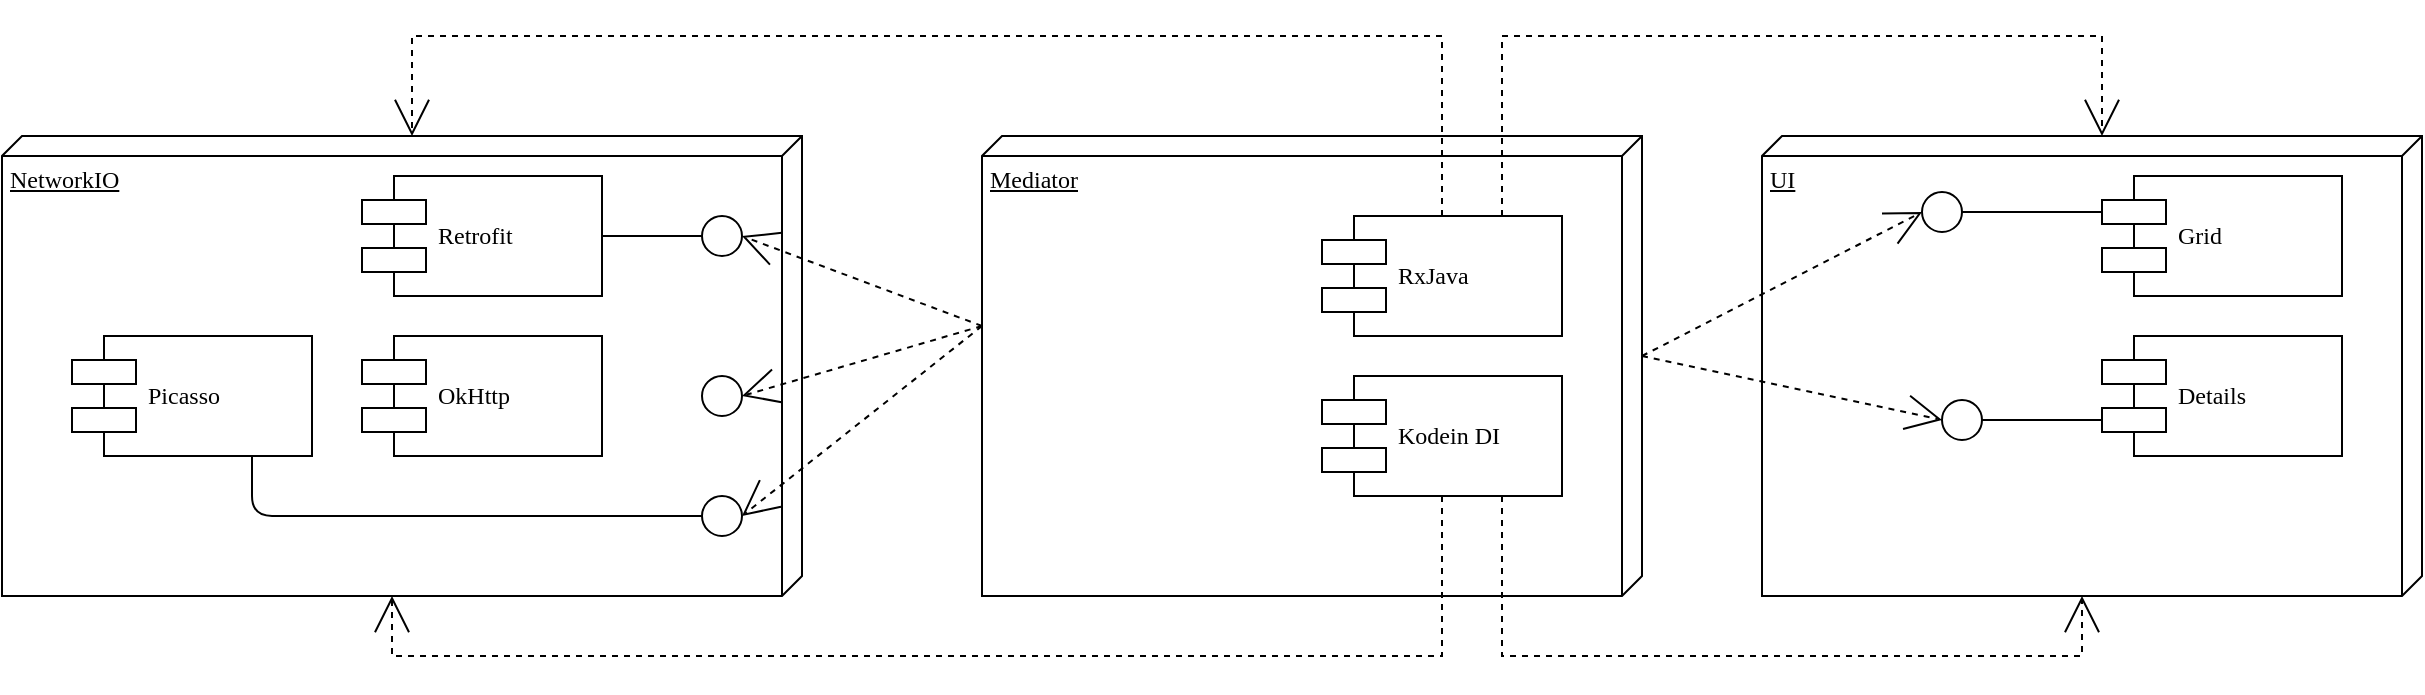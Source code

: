 <mxfile version="13.4.6" type="github">
  <diagram name="Page-1" id="5f0bae14-7c28-e335-631c-24af17079c00">
    <mxGraphModel dx="1383" dy="2215" grid="1" gridSize="10" guides="1" tooltips="1" connect="1" arrows="1" fold="1" page="1" pageScale="1" pageWidth="1100" pageHeight="850" background="#ffffff" math="0" shadow="0">
      <root>
        <mxCell id="0" />
        <mxCell id="1" parent="0" />
        <mxCell id="_MNJnkABUWx9unRuleEv-1" value="NetworkIO" style="verticalAlign=top;align=left;spacingTop=8;spacingLeft=2;spacingRight=12;shape=cube;size=10;direction=south;fontStyle=4;html=1;rounded=0;shadow=0;comic=0;labelBackgroundColor=none;strokeWidth=1;fontFamily=Verdana;fontSize=12" vertex="1" parent="1">
          <mxGeometry x="120" y="-340" width="400" height="230" as="geometry" />
        </mxCell>
        <mxCell id="_MNJnkABUWx9unRuleEv-2" value="Retrofit" style="shape=component;align=left;spacingLeft=36;rounded=0;shadow=0;comic=0;labelBackgroundColor=none;strokeWidth=1;fontFamily=Verdana;fontSize=12;html=1;" vertex="1" parent="1">
          <mxGeometry x="300" y="-320" width="120" height="60" as="geometry" />
        </mxCell>
        <mxCell id="_MNJnkABUWx9unRuleEv-3" value="OkHttp" style="shape=component;align=left;spacingLeft=36;rounded=0;shadow=0;comic=0;labelBackgroundColor=none;strokeWidth=1;fontFamily=Verdana;fontSize=12;html=1;" vertex="1" parent="1">
          <mxGeometry x="300" y="-240" width="120" height="60" as="geometry" />
        </mxCell>
        <mxCell id="_MNJnkABUWx9unRuleEv-5" value="Picasso" style="shape=component;align=left;spacingLeft=36;rounded=0;shadow=0;comic=0;labelBackgroundColor=none;strokeWidth=1;fontFamily=Verdana;fontSize=12;html=1;" vertex="1" parent="1">
          <mxGeometry x="155" y="-240" width="120" height="60" as="geometry" />
        </mxCell>
        <mxCell id="_MNJnkABUWx9unRuleEv-6" value="Mediator" style="verticalAlign=top;align=left;spacingTop=8;spacingLeft=2;spacingRight=12;shape=cube;size=10;direction=south;fontStyle=4;html=1;rounded=0;shadow=0;comic=0;labelBackgroundColor=none;strokeWidth=1;fontFamily=Verdana;fontSize=12" vertex="1" parent="1">
          <mxGeometry x="610" y="-340" width="330" height="230" as="geometry" />
        </mxCell>
        <mxCell id="_MNJnkABUWx9unRuleEv-7" value="RxJava" style="shape=component;align=left;spacingLeft=36;rounded=0;shadow=0;comic=0;labelBackgroundColor=none;strokeWidth=1;fontFamily=Verdana;fontSize=12;html=1;" vertex="1" parent="1">
          <mxGeometry x="780" y="-300" width="120" height="60" as="geometry" />
        </mxCell>
        <mxCell id="_MNJnkABUWx9unRuleEv-8" value="Kodein DI" style="shape=component;align=left;spacingLeft=36;rounded=0;shadow=0;comic=0;labelBackgroundColor=none;strokeWidth=1;fontFamily=Verdana;fontSize=12;html=1;" vertex="1" parent="1">
          <mxGeometry x="780" y="-220" width="120" height="60" as="geometry" />
        </mxCell>
        <mxCell id="_MNJnkABUWx9unRuleEv-9" value="" style="endArrow=none;html=1;entryX=1;entryY=0.5;entryDx=0;entryDy=0;exitX=0;exitY=0.5;exitDx=0;exitDy=0;" edge="1" parent="1" source="_MNJnkABUWx9unRuleEv-10" target="_MNJnkABUWx9unRuleEv-2">
          <mxGeometry width="50" height="50" relative="1" as="geometry">
            <mxPoint x="400" y="110" as="sourcePoint" />
            <mxPoint x="450" y="60" as="targetPoint" />
          </mxGeometry>
        </mxCell>
        <mxCell id="_MNJnkABUWx9unRuleEv-10" value="" style="ellipse;whiteSpace=wrap;html=1;rounded=0;shadow=0;comic=0;labelBackgroundColor=none;strokeWidth=1;fontFamily=Verdana;fontSize=12;align=center;" vertex="1" parent="1">
          <mxGeometry x="470" y="-300" width="20" height="20" as="geometry" />
        </mxCell>
        <mxCell id="_MNJnkABUWx9unRuleEv-12" value="" style="ellipse;whiteSpace=wrap;html=1;rounded=0;shadow=0;comic=0;labelBackgroundColor=none;strokeWidth=1;fontFamily=Verdana;fontSize=12;align=center;" vertex="1" parent="1">
          <mxGeometry x="470" y="-220" width="20" height="20" as="geometry" />
        </mxCell>
        <mxCell id="_MNJnkABUWx9unRuleEv-16" value="" style="ellipse;whiteSpace=wrap;html=1;rounded=0;shadow=0;comic=0;labelBackgroundColor=none;strokeWidth=1;fontFamily=Verdana;fontSize=12;align=center;" vertex="1" parent="1">
          <mxGeometry x="470" y="-160" width="20" height="20" as="geometry" />
        </mxCell>
        <mxCell id="_MNJnkABUWx9unRuleEv-19" style="edgeStyle=none;rounded=0;html=1;dashed=1;labelBackgroundColor=none;startArrow=none;startFill=0;startSize=8;endArrow=open;endFill=0;endSize=16;fontFamily=Verdana;fontSize=12;entryX=1;entryY=0.5;entryDx=0;entryDy=0;exitX=0;exitY=0;exitDx=95;exitDy=330;exitPerimeter=0;" edge="1" parent="1" source="_MNJnkABUWx9unRuleEv-6">
          <mxGeometry relative="1" as="geometry">
            <mxPoint x="494.399" y="470" as="sourcePoint" />
            <mxPoint x="490" y="-210.0" as="targetPoint" />
          </mxGeometry>
        </mxCell>
        <mxCell id="_MNJnkABUWx9unRuleEv-20" style="edgeStyle=none;rounded=0;html=1;dashed=1;labelBackgroundColor=none;startArrow=none;startFill=0;startSize=8;endArrow=open;endFill=0;endSize=16;fontFamily=Verdana;fontSize=12;entryX=1;entryY=0.5;entryDx=0;entryDy=0;exitX=0;exitY=0;exitDx=95;exitDy=330;exitPerimeter=0;" edge="1" parent="1" source="_MNJnkABUWx9unRuleEv-6" target="_MNJnkABUWx9unRuleEv-10">
          <mxGeometry relative="1" as="geometry">
            <mxPoint x="620" y="-235.0" as="sourcePoint" />
            <mxPoint x="500" y="-200.0" as="targetPoint" />
          </mxGeometry>
        </mxCell>
        <mxCell id="_MNJnkABUWx9unRuleEv-23" value="" style="endArrow=none;html=1;entryX=0.75;entryY=1;entryDx=0;entryDy=0;exitX=0;exitY=0.5;exitDx=0;exitDy=0;" edge="1" parent="1" source="_MNJnkABUWx9unRuleEv-16" target="_MNJnkABUWx9unRuleEv-5">
          <mxGeometry width="50" height="50" relative="1" as="geometry">
            <mxPoint x="400" y="110" as="sourcePoint" />
            <mxPoint x="450" y="60" as="targetPoint" />
            <Array as="points">
              <mxPoint x="245" y="-150" />
            </Array>
          </mxGeometry>
        </mxCell>
        <mxCell id="_MNJnkABUWx9unRuleEv-24" style="edgeStyle=none;rounded=0;html=1;dashed=1;labelBackgroundColor=none;startArrow=none;startFill=0;startSize=8;endArrow=open;endFill=0;endSize=16;fontFamily=Verdana;fontSize=12;entryX=1;entryY=0.5;entryDx=0;entryDy=0;exitX=0;exitY=0;exitDx=95;exitDy=330;exitPerimeter=0;" edge="1" parent="1" source="_MNJnkABUWx9unRuleEv-6" target="_MNJnkABUWx9unRuleEv-16">
          <mxGeometry relative="1" as="geometry">
            <mxPoint x="620" y="-235.0" as="sourcePoint" />
            <mxPoint x="500" y="-200.0" as="targetPoint" />
          </mxGeometry>
        </mxCell>
        <mxCell id="_MNJnkABUWx9unRuleEv-25" style="edgeStyle=elbowEdgeStyle;rounded=0;html=1;dashed=1;labelBackgroundColor=none;startArrow=none;startFill=0;startSize=8;endArrow=open;endFill=0;endSize=16;fontFamily=Verdana;fontSize=12;entryX=0;entryY=0;entryDx=0;entryDy=195;exitX=0.5;exitY=0;exitDx=0;exitDy=0;entryPerimeter=0;" edge="1" parent="1" source="_MNJnkABUWx9unRuleEv-7" target="_MNJnkABUWx9unRuleEv-1">
          <mxGeometry relative="1" as="geometry">
            <mxPoint x="620" y="-235.0" as="sourcePoint" />
            <mxPoint x="500" y="-280.0" as="targetPoint" />
            <Array as="points">
              <mxPoint x="570" y="-390" />
            </Array>
          </mxGeometry>
        </mxCell>
        <mxCell id="_MNJnkABUWx9unRuleEv-26" style="edgeStyle=none;rounded=0;html=1;dashed=1;labelBackgroundColor=none;startArrow=none;startFill=0;startSize=8;endArrow=open;endFill=0;endSize=16;fontFamily=Verdana;fontSize=12;entryX=0;entryY=0;entryDx=230;entryDy=205;entryPerimeter=0;exitX=0.5;exitY=1;exitDx=0;exitDy=0;" edge="1" parent="1" source="_MNJnkABUWx9unRuleEv-8" target="_MNJnkABUWx9unRuleEv-1">
          <mxGeometry relative="1" as="geometry">
            <mxPoint x="860" y="-130" as="sourcePoint" />
            <mxPoint x="335" y="-330.0" as="targetPoint" />
            <Array as="points">
              <mxPoint x="840" y="-80" />
              <mxPoint x="570" y="-80" />
              <mxPoint x="315" y="-80" />
            </Array>
          </mxGeometry>
        </mxCell>
        <mxCell id="_MNJnkABUWx9unRuleEv-27" value="UI" style="verticalAlign=top;align=left;spacingTop=8;spacingLeft=2;spacingRight=12;shape=cube;size=10;direction=south;fontStyle=4;html=1;rounded=0;shadow=0;comic=0;labelBackgroundColor=none;strokeWidth=1;fontFamily=Verdana;fontSize=12" vertex="1" parent="1">
          <mxGeometry x="1000" y="-340" width="330" height="230" as="geometry" />
        </mxCell>
        <mxCell id="_MNJnkABUWx9unRuleEv-28" value="Grid" style="shape=component;align=left;spacingLeft=36;rounded=0;shadow=0;comic=0;labelBackgroundColor=none;strokeWidth=1;fontFamily=Verdana;fontSize=12;html=1;" vertex="1" parent="1">
          <mxGeometry x="1170" y="-320" width="120" height="60" as="geometry" />
        </mxCell>
        <mxCell id="_MNJnkABUWx9unRuleEv-29" value="Details" style="shape=component;align=left;spacingLeft=36;rounded=0;shadow=0;comic=0;labelBackgroundColor=none;strokeWidth=1;fontFamily=Verdana;fontSize=12;html=1;" vertex="1" parent="1">
          <mxGeometry x="1170" y="-240" width="120" height="60" as="geometry" />
        </mxCell>
        <mxCell id="_MNJnkABUWx9unRuleEv-31" value="" style="endArrow=none;html=1;entryX=0;entryY=0.3;entryDx=0;entryDy=0;exitX=1;exitY=0.5;exitDx=0;exitDy=0;" edge="1" parent="1" source="_MNJnkABUWx9unRuleEv-32" target="_MNJnkABUWx9unRuleEv-28">
          <mxGeometry width="50" height="50" relative="1" as="geometry">
            <mxPoint x="1260" y="-268.0" as="sourcePoint" />
            <mxPoint x="1210" y="-268.0" as="targetPoint" />
          </mxGeometry>
        </mxCell>
        <mxCell id="_MNJnkABUWx9unRuleEv-32" value="" style="ellipse;whiteSpace=wrap;html=1;rounded=0;shadow=0;comic=0;labelBackgroundColor=none;strokeWidth=1;fontFamily=Verdana;fontSize=12;align=center;" vertex="1" parent="1">
          <mxGeometry x="1080" y="-312" width="20" height="20" as="geometry" />
        </mxCell>
        <mxCell id="_MNJnkABUWx9unRuleEv-35" value="" style="endArrow=none;html=1;exitX=0;exitY=0.5;exitDx=0;exitDy=0;entryX=0;entryY=0.7;entryDx=0;entryDy=0;" edge="1" parent="1" source="_MNJnkABUWx9unRuleEv-36" target="_MNJnkABUWx9unRuleEv-29">
          <mxGeometry width="50" height="50" relative="1" as="geometry">
            <mxPoint x="1160" y="-178.0" as="sourcePoint" />
            <mxPoint x="1190" y="-200" as="targetPoint" />
          </mxGeometry>
        </mxCell>
        <mxCell id="_MNJnkABUWx9unRuleEv-36" value="" style="ellipse;whiteSpace=wrap;html=1;rounded=0;shadow=0;comic=0;labelBackgroundColor=none;strokeWidth=1;fontFamily=Verdana;fontSize=12;align=center;" vertex="1" parent="1">
          <mxGeometry x="1090" y="-208" width="20" height="20" as="geometry" />
        </mxCell>
        <mxCell id="_MNJnkABUWx9unRuleEv-37" style="edgeStyle=none;rounded=0;html=1;dashed=1;labelBackgroundColor=none;startArrow=none;startFill=0;startSize=8;endArrow=open;endFill=0;endSize=16;fontFamily=Verdana;fontSize=12;entryX=0;entryY=0.5;entryDx=0;entryDy=0;exitX=0;exitY=0;exitDx=110;exitDy=0;exitPerimeter=0;" edge="1" parent="1" source="_MNJnkABUWx9unRuleEv-6" target="_MNJnkABUWx9unRuleEv-32">
          <mxGeometry relative="1" as="geometry">
            <mxPoint x="620" y="-235.0" as="sourcePoint" />
            <mxPoint x="500" y="-200.0" as="targetPoint" />
          </mxGeometry>
        </mxCell>
        <mxCell id="_MNJnkABUWx9unRuleEv-38" style="edgeStyle=none;rounded=0;html=1;dashed=1;labelBackgroundColor=none;startArrow=none;startFill=0;startSize=8;endArrow=open;endFill=0;endSize=16;fontFamily=Verdana;fontSize=12;exitX=0;exitY=0;exitDx=110;exitDy=0;exitPerimeter=0;entryX=0;entryY=0.5;entryDx=0;entryDy=0;" edge="1" parent="1" source="_MNJnkABUWx9unRuleEv-6" target="_MNJnkABUWx9unRuleEv-36">
          <mxGeometry relative="1" as="geometry">
            <mxPoint x="780" y="-100.0" as="sourcePoint" />
            <mxPoint x="1000" y="-177" as="targetPoint" />
          </mxGeometry>
        </mxCell>
        <mxCell id="_MNJnkABUWx9unRuleEv-39" style="edgeStyle=elbowEdgeStyle;rounded=0;html=1;dashed=1;labelBackgroundColor=none;startArrow=none;startFill=0;startSize=8;endArrow=open;endFill=0;endSize=16;fontFamily=Verdana;fontSize=12;exitX=0.75;exitY=1;exitDx=0;exitDy=0;entryX=0;entryY=0;entryDx=230;entryDy=170;entryPerimeter=0;" edge="1" parent="1" source="_MNJnkABUWx9unRuleEv-8" target="_MNJnkABUWx9unRuleEv-27">
          <mxGeometry relative="1" as="geometry">
            <mxPoint x="840" y="-160" as="sourcePoint" />
            <mxPoint x="325" y="-100.0" as="targetPoint" />
            <Array as="points">
              <mxPoint x="1020" y="-80" />
            </Array>
          </mxGeometry>
        </mxCell>
        <mxCell id="_MNJnkABUWx9unRuleEv-40" style="rounded=0;html=1;dashed=1;labelBackgroundColor=none;startArrow=none;startFill=0;startSize=8;endArrow=open;endFill=0;endSize=16;fontFamily=Verdana;fontSize=12;exitX=0.75;exitY=0;exitDx=0;exitDy=0;entryX=0;entryY=0;entryDx=0;entryDy=160;entryPerimeter=0;edgeStyle=elbowEdgeStyle;" edge="1" parent="1" source="_MNJnkABUWx9unRuleEv-7" target="_MNJnkABUWx9unRuleEv-27">
          <mxGeometry relative="1" as="geometry">
            <mxPoint x="850" y="-150.0" as="sourcePoint" />
            <mxPoint x="420" as="targetPoint" />
            <Array as="points">
              <mxPoint x="1020" y="-390" />
            </Array>
          </mxGeometry>
        </mxCell>
      </root>
    </mxGraphModel>
  </diagram>
</mxfile>
